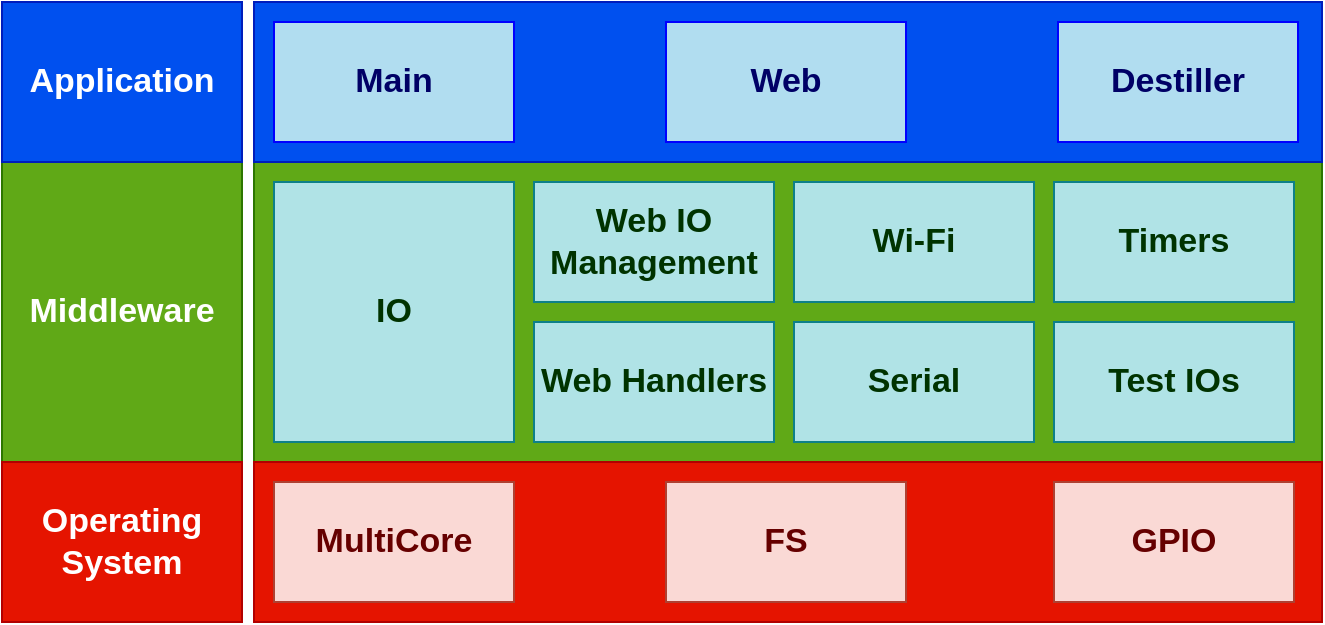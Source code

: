 <mxfile version="24.7.5">
  <diagram name="Página-1" id="SOGBXdCxIRMawFzwVd_m">
    <mxGraphModel dx="1434" dy="844" grid="1" gridSize="10" guides="1" tooltips="1" connect="1" arrows="1" fold="1" page="1" pageScale="1" pageWidth="827" pageHeight="1169" math="0" shadow="0">
      <root>
        <mxCell id="0" />
        <mxCell id="1" parent="0" />
        <mxCell id="CmBgIdvQ9qwsD9Urgrc--12" value="" style="rounded=0;whiteSpace=wrap;html=1;fillColor=#60a917;fontColor=#ffffff;strokeColor=#2D7600;fontSize=17;fontStyle=1" parent="1" vertex="1">
          <mxGeometry x="196" y="430" width="534" height="150" as="geometry" />
        </mxCell>
        <mxCell id="CmBgIdvQ9qwsD9Urgrc--11" value="" style="rounded=0;whiteSpace=wrap;html=1;fillColor=#e51400;fontColor=#ffffff;strokeColor=#B20000;fontSize=17;fontStyle=1" parent="1" vertex="1">
          <mxGeometry x="196" y="580" width="534" height="80" as="geometry" />
        </mxCell>
        <mxCell id="CmBgIdvQ9qwsD9Urgrc--4" value="" style="rounded=0;whiteSpace=wrap;html=1;fillColor=#0050ef;fontColor=#ffffff;strokeColor=#001DBC;fontSize=17;fontStyle=1" parent="1" vertex="1">
          <mxGeometry x="196" y="350" width="534" height="80" as="geometry" />
        </mxCell>
        <mxCell id="CmBgIdvQ9qwsD9Urgrc--8" value="GPIO" style="rounded=0;whiteSpace=wrap;html=1;fillColor=#fad9d5;strokeColor=#ae4132;fontSize=17;fontStyle=1;fontColor=#660000;" parent="1" vertex="1">
          <mxGeometry x="596" y="590" width="120" height="60" as="geometry" />
        </mxCell>
        <mxCell id="CmBgIdvQ9qwsD9Urgrc--9" value="FS" style="rounded=0;whiteSpace=wrap;html=1;fillColor=#fad9d5;strokeColor=#ae4132;fontSize=17;fontStyle=1;fontColor=#660000;" parent="1" vertex="1">
          <mxGeometry x="402" y="590" width="120" height="60" as="geometry" />
        </mxCell>
        <mxCell id="CmBgIdvQ9qwsD9Urgrc--10" value="MultiCore" style="rounded=0;whiteSpace=wrap;html=1;fillColor=#fad9d5;strokeColor=#ae4132;fontSize=17;fontStyle=1;fontColor=#660000;" parent="1" vertex="1">
          <mxGeometry x="206" y="590" width="120" height="60" as="geometry" />
        </mxCell>
        <mxCell id="CmBgIdvQ9qwsD9Urgrc--13" value="Wi-Fi" style="rounded=0;whiteSpace=wrap;html=1;fontSize=17;fontStyle=1;fillColor=#b0e3e6;strokeColor=#0e8088;fontColor=#003300;" parent="1" vertex="1">
          <mxGeometry x="466" y="440" width="120" height="60" as="geometry" />
        </mxCell>
        <mxCell id="CmBgIdvQ9qwsD9Urgrc--14" value="Web IO Management" style="rounded=0;whiteSpace=wrap;html=1;fontSize=17;fontStyle=1;fillColor=#b0e3e6;strokeColor=#0e8088;fontColor=#003300;" parent="1" vertex="1">
          <mxGeometry x="336" y="440" width="120" height="60" as="geometry" />
        </mxCell>
        <mxCell id="CmBgIdvQ9qwsD9Urgrc--15" value="Web Handlers" style="rounded=0;whiteSpace=wrap;html=1;fontSize=17;fontStyle=1;fillColor=#b0e3e6;strokeColor=#0e8088;fontColor=#003300;" parent="1" vertex="1">
          <mxGeometry x="336" y="510" width="120" height="60" as="geometry" />
        </mxCell>
        <mxCell id="CmBgIdvQ9qwsD9Urgrc--16" value="Timers" style="rounded=0;whiteSpace=wrap;html=1;fontSize=17;fontStyle=1;fillColor=#b0e3e6;strokeColor=#0e8088;fontColor=#003300;" parent="1" vertex="1">
          <mxGeometry x="596" y="440" width="120" height="60" as="geometry" />
        </mxCell>
        <mxCell id="CmBgIdvQ9qwsD9Urgrc--17" value="Test IOs" style="rounded=0;whiteSpace=wrap;html=1;fontSize=17;fontStyle=1;fillColor=#b0e3e6;strokeColor=#0e8088;fontColor=#003300;" parent="1" vertex="1">
          <mxGeometry x="596" y="510" width="120" height="60" as="geometry" />
        </mxCell>
        <mxCell id="CmBgIdvQ9qwsD9Urgrc--18" value="Serial" style="rounded=0;whiteSpace=wrap;html=1;fontSize=17;fontStyle=1;fillColor=#b0e3e6;strokeColor=#0e8088;fontColor=#003300;" parent="1" vertex="1">
          <mxGeometry x="466" y="510" width="120" height="60" as="geometry" />
        </mxCell>
        <mxCell id="CmBgIdvQ9qwsD9Urgrc--19" value="IO" style="rounded=0;whiteSpace=wrap;html=1;fontSize=17;fontStyle=1;fillColor=#b0e3e6;strokeColor=#0e8088;fontColor=#003300;" parent="1" vertex="1">
          <mxGeometry x="206" y="440" width="120" height="130" as="geometry" />
        </mxCell>
        <mxCell id="CmBgIdvQ9qwsD9Urgrc--20" value="Middleware" style="rounded=0;whiteSpace=wrap;html=1;fillColor=#60a917;fontColor=#ffffff;strokeColor=#2D7600;fontSize=17;fontStyle=1" parent="1" vertex="1">
          <mxGeometry x="70" y="430" width="120" height="150" as="geometry" />
        </mxCell>
        <mxCell id="CmBgIdvQ9qwsD9Urgrc--21" value="Operating System" style="rounded=0;whiteSpace=wrap;html=1;fillColor=#e51400;strokeColor=#B20000;fontColor=#ffffff;fontSize=17;fontStyle=1" parent="1" vertex="1">
          <mxGeometry x="70" y="580" width="120" height="80" as="geometry" />
        </mxCell>
        <mxCell id="CmBgIdvQ9qwsD9Urgrc--23" value="Application" style="rounded=0;whiteSpace=wrap;html=1;fillColor=#0050ef;strokeColor=#001DBC;fontColor=#ffffff;fontSize=17;fontStyle=1" parent="1" vertex="1">
          <mxGeometry x="70" y="350" width="120" height="80" as="geometry" />
        </mxCell>
        <mxCell id="CmBgIdvQ9qwsD9Urgrc--24" value="Destiller" style="rounded=0;whiteSpace=wrap;html=1;fontSize=17;fillColor=#b1ddf0;strokeColor=#0000FF;labelBorderColor=none;fontColor=#000066;fontStyle=1" parent="1" vertex="1">
          <mxGeometry x="598" y="360" width="120" height="60" as="geometry" />
        </mxCell>
        <mxCell id="CmBgIdvQ9qwsD9Urgrc--25" value="Web" style="rounded=0;whiteSpace=wrap;html=1;fontSize=17;fillColor=#b1ddf0;strokeColor=#0000FF;labelBorderColor=none;fontColor=#000066;fontStyle=1" parent="1" vertex="1">
          <mxGeometry x="402" y="360" width="120" height="60" as="geometry" />
        </mxCell>
        <mxCell id="CmBgIdvQ9qwsD9Urgrc--26" value="Main" style="rounded=0;whiteSpace=wrap;html=1;fontSize=17;fillColor=#b1ddf0;strokeColor=#0000FF;labelBorderColor=none;fontColor=#000066;fontStyle=1" parent="1" vertex="1">
          <mxGeometry x="206" y="360" width="120" height="60" as="geometry" />
        </mxCell>
      </root>
    </mxGraphModel>
  </diagram>
</mxfile>
